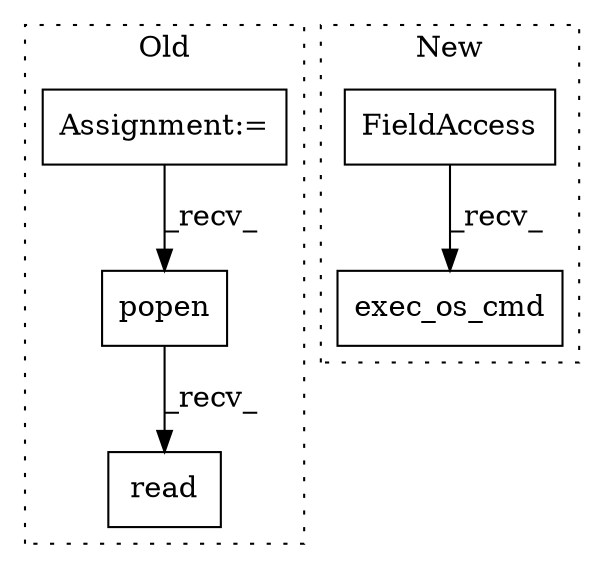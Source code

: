 digraph G {
subgraph cluster0 {
1 [label="popen" a="32" s="1071,1080" l="6,1" shape="box"];
3 [label="read" a="32" s="1082" l="6" shape="box"];
5 [label="Assignment:=" a="7" s="925" l="2" shape="box"];
label = "Old";
style="dotted";
}
subgraph cluster1 {
2 [label="exec_os_cmd" a="32" s="1077,1092" l="12,1" shape="box"];
4 [label="FieldAccess" a="22" s="1066" l="4" shape="box"];
label = "New";
style="dotted";
}
1 -> 3 [label="_recv_"];
4 -> 2 [label="_recv_"];
5 -> 1 [label="_recv_"];
}
